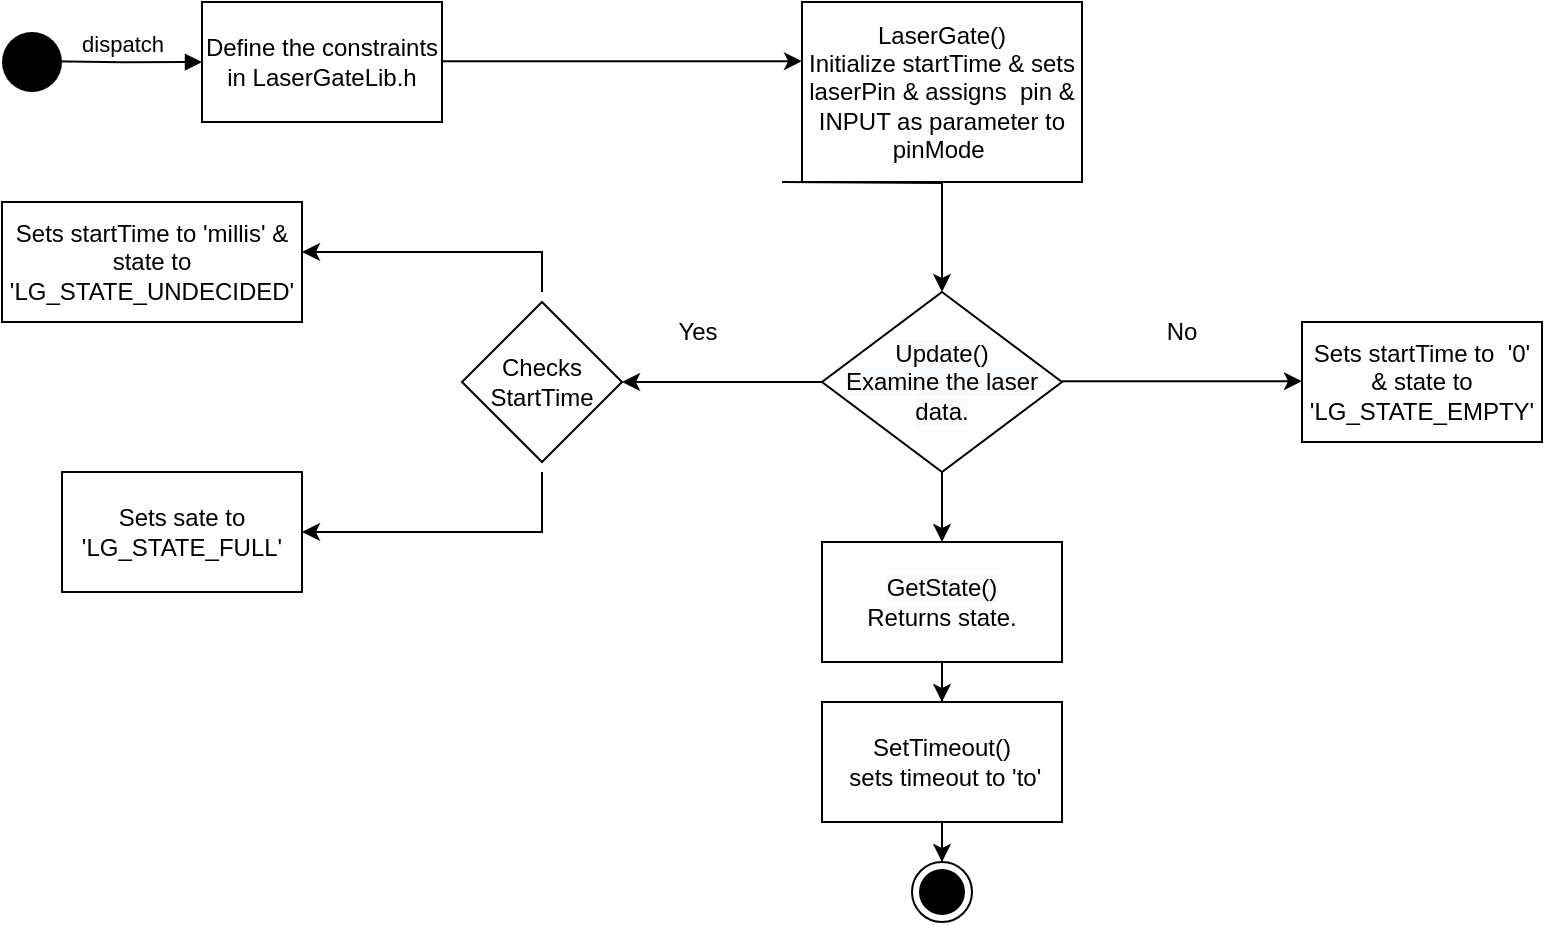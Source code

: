 <mxfile version="15.4.3" type="github">
  <diagram id="9764_bwMrohZAFbPmsWr" name="Page-1">
    <mxGraphModel dx="1422" dy="737" grid="1" gridSize="10" guides="1" tooltips="1" connect="1" arrows="1" fold="1" page="1" pageScale="1" pageWidth="3300" pageHeight="4681" math="0" shadow="0">
      <root>
        <mxCell id="0" />
        <mxCell id="1" parent="0" />
        <mxCell id="prRc7P51FGT5b40RzYyY-56" value="LaserGate()&lt;br&gt;Initialize startTime &amp;amp; sets laserPin &amp;amp; assigns&amp;nbsp; pin &amp;amp; INPUT as parameter to pinMode&amp;nbsp;" style="rounded=0;whiteSpace=wrap;html=1;" parent="1" vertex="1">
          <mxGeometry x="950" y="1840" width="140" height="90" as="geometry" />
        </mxCell>
        <mxCell id="prRc7P51FGT5b40RzYyY-57" value="Sets sate to &#39;LG_STATE_FULL&#39;" style="rounded=0;whiteSpace=wrap;html=1;" parent="1" vertex="1">
          <mxGeometry x="580" y="2075" width="120" height="60" as="geometry" />
        </mxCell>
        <mxCell id="kmB6eX4eZpZFCGpuayRA-4" style="edgeStyle=orthogonalEdgeStyle;rounded=0;orthogonalLoop=1;jettySize=auto;html=1;" edge="1" parent="1" source="prRc7P51FGT5b40RzYyY-58" target="prRc7P51FGT5b40RzYyY-63">
          <mxGeometry relative="1" as="geometry" />
        </mxCell>
        <mxCell id="prRc7P51FGT5b40RzYyY-58" value="&lt;span style=&quot;color: rgb(0 , 0 , 0) ; font-family: &amp;#34;helvetica&amp;#34; ; font-size: 12px ; font-style: normal ; font-weight: 400 ; letter-spacing: normal ; text-align: center ; text-indent: 0px ; text-transform: none ; word-spacing: 0px ; background-color: rgb(248 , 249 , 250) ; display: inline ; float: none&quot;&gt;GetState()&lt;br&gt;&lt;/span&gt;Returns state." style="rounded=0;whiteSpace=wrap;html=1;" parent="1" vertex="1">
          <mxGeometry x="960" y="2110" width="120" height="60" as="geometry" />
        </mxCell>
        <mxCell id="prRc7P51FGT5b40RzYyY-59" value="" style="endArrow=classic;html=1;rounded=0;edgeStyle=orthogonalEdgeStyle;entryX=0.5;entryY=0;entryDx=0;entryDy=0;" parent="1" target="prRc7P51FGT5b40RzYyY-62" edge="1">
          <mxGeometry width="50" height="50" relative="1" as="geometry">
            <mxPoint x="940" y="1930" as="sourcePoint" />
            <mxPoint x="939.58" y="2020.0" as="targetPoint" />
          </mxGeometry>
        </mxCell>
        <mxCell id="prRc7P51FGT5b40RzYyY-72" value="" style="edgeStyle=orthogonalEdgeStyle;rounded=0;orthogonalLoop=1;jettySize=auto;html=1;" parent="1" source="prRc7P51FGT5b40RzYyY-62" target="prRc7P51FGT5b40RzYyY-71" edge="1">
          <mxGeometry relative="1" as="geometry" />
        </mxCell>
        <mxCell id="kmB6eX4eZpZFCGpuayRA-3" style="edgeStyle=orthogonalEdgeStyle;rounded=0;orthogonalLoop=1;jettySize=auto;html=1;entryX=0.5;entryY=0;entryDx=0;entryDy=0;" edge="1" parent="1" source="prRc7P51FGT5b40RzYyY-62" target="prRc7P51FGT5b40RzYyY-58">
          <mxGeometry relative="1" as="geometry" />
        </mxCell>
        <mxCell id="prRc7P51FGT5b40RzYyY-62" value="&#xa;&#xa;&lt;span style=&quot;color: rgb(0, 0, 0); font-family: helvetica; font-size: 12px; font-style: normal; font-weight: 400; letter-spacing: normal; text-align: center; text-indent: 0px; text-transform: none; word-spacing: 0px; background-color: rgb(248, 249, 250); display: inline; float: none;&quot;&gt;Update()&lt;/span&gt;&lt;br style=&quot;color: rgb(0, 0, 0); font-family: helvetica; font-size: 12px; font-style: normal; font-weight: 400; letter-spacing: normal; text-align: center; text-indent: 0px; text-transform: none; word-spacing: 0px; background-color: rgb(248, 249, 250);&quot;&gt;&lt;span style=&quot;color: rgb(0, 0, 0); font-family: helvetica; font-size: 12px; font-style: normal; font-weight: 400; letter-spacing: normal; text-align: center; text-indent: 0px; text-transform: none; word-spacing: 0px; background-color: rgb(248, 249, 250); display: inline; float: none;&quot;&gt;Examine the laser data.&lt;/span&gt;&#xa;&#xa;" style="rhombus;whiteSpace=wrap;html=1;" parent="1" vertex="1">
          <mxGeometry x="960" y="1985" width="120" height="90" as="geometry" />
        </mxCell>
        <mxCell id="kmB6eX4eZpZFCGpuayRA-5" style="edgeStyle=orthogonalEdgeStyle;rounded=0;orthogonalLoop=1;jettySize=auto;html=1;entryX=0.5;entryY=0;entryDx=0;entryDy=0;" edge="1" parent="1" source="prRc7P51FGT5b40RzYyY-63" target="kmB6eX4eZpZFCGpuayRA-2">
          <mxGeometry relative="1" as="geometry" />
        </mxCell>
        <mxCell id="prRc7P51FGT5b40RzYyY-63" value="SetTimeout()&lt;br&gt;&amp;nbsp;sets timeout to &#39;to&#39;" style="rounded=0;whiteSpace=wrap;html=1;" parent="1" vertex="1">
          <mxGeometry x="960" y="2190" width="120" height="60" as="geometry" />
        </mxCell>
        <mxCell id="prRc7P51FGT5b40RzYyY-65" value="Define the constraints in LaserGateLib.h" style="rounded=0;whiteSpace=wrap;html=1;" parent="1" vertex="1">
          <mxGeometry x="650" y="1840" width="120" height="60" as="geometry" />
        </mxCell>
        <mxCell id="prRc7P51FGT5b40RzYyY-66" value="dispatch" style="html=1;verticalAlign=bottom;startArrow=oval;startFill=1;endArrow=block;startSize=8;rounded=0;edgeStyle=orthogonalEdgeStyle;entryX=0;entryY=0.5;entryDx=0;entryDy=0;" parent="1" target="prRc7P51FGT5b40RzYyY-65" edge="1">
          <mxGeometry width="60" relative="1" as="geometry">
            <mxPoint x="570" y="1869.58" as="sourcePoint" />
            <mxPoint x="630" y="1869.58" as="targetPoint" />
          </mxGeometry>
        </mxCell>
        <mxCell id="prRc7P51FGT5b40RzYyY-69" value="" style="endArrow=classic;html=1;rounded=0;edgeStyle=orthogonalEdgeStyle;" parent="1" edge="1">
          <mxGeometry width="50" height="50" relative="1" as="geometry">
            <mxPoint x="770" y="1869.58" as="sourcePoint" />
            <mxPoint x="950" y="1869.58" as="targetPoint" />
          </mxGeometry>
        </mxCell>
        <mxCell id="prRc7P51FGT5b40RzYyY-70" value="Sets startTime to &#39;millis&#39; &amp;amp; state to &#39;LG_STATE_UNDECIDED&#39;" style="rounded=0;whiteSpace=wrap;html=1;" parent="1" vertex="1">
          <mxGeometry x="550" y="1940" width="150" height="60" as="geometry" />
        </mxCell>
        <mxCell id="prRc7P51FGT5b40RzYyY-71" value="Checks StartTime" style="rhombus;whiteSpace=wrap;html=1;" parent="1" vertex="1">
          <mxGeometry x="780" y="1990" width="80" height="80" as="geometry" />
        </mxCell>
        <mxCell id="prRc7P51FGT5b40RzYyY-73" style="edgeStyle=orthogonalEdgeStyle;rounded=0;orthogonalLoop=1;jettySize=auto;html=1;exitX=0.5;exitY=1;exitDx=0;exitDy=0;" parent="1" source="prRc7P51FGT5b40RzYyY-70" target="prRc7P51FGT5b40RzYyY-70" edge="1">
          <mxGeometry relative="1" as="geometry" />
        </mxCell>
        <mxCell id="prRc7P51FGT5b40RzYyY-74" value="Yes" style="text;html=1;strokeColor=none;fillColor=none;align=center;verticalAlign=middle;whiteSpace=wrap;rounded=0;" parent="1" vertex="1">
          <mxGeometry x="868" y="1990" width="60" height="30" as="geometry" />
        </mxCell>
        <mxCell id="prRc7P51FGT5b40RzYyY-75" value="Sets startTime to&amp;nbsp; &#39;0&#39; &amp;amp; state to &#39;LG_STATE_EMPTY&#39;" style="rounded=0;whiteSpace=wrap;html=1;" parent="1" vertex="1">
          <mxGeometry x="1200" y="2000" width="120" height="60" as="geometry" />
        </mxCell>
        <mxCell id="prRc7P51FGT5b40RzYyY-76" value="" style="edgeStyle=segmentEdgeStyle;endArrow=classic;html=1;rounded=0;entryX=0;entryY=0.5;entryDx=0;entryDy=0;" parent="1" target="prRc7P51FGT5b40RzYyY-75" edge="1">
          <mxGeometry width="50" height="50" relative="1" as="geometry">
            <mxPoint x="1080" y="2029.58" as="sourcePoint" />
            <mxPoint x="1170" y="2029.58" as="targetPoint" />
          </mxGeometry>
        </mxCell>
        <mxCell id="prRc7P51FGT5b40RzYyY-77" value="No" style="text;html=1;strokeColor=none;fillColor=none;align=center;verticalAlign=middle;whiteSpace=wrap;rounded=0;" parent="1" vertex="1">
          <mxGeometry x="1110" y="1990" width="60" height="30" as="geometry" />
        </mxCell>
        <mxCell id="prRc7P51FGT5b40RzYyY-80" value="" style="edgeStyle=segmentEdgeStyle;endArrow=classic;html=1;rounded=0;" parent="1" edge="1">
          <mxGeometry width="50" height="50" relative="1" as="geometry">
            <mxPoint x="820" y="1985" as="sourcePoint" />
            <mxPoint x="700" y="1965" as="targetPoint" />
            <Array as="points">
              <mxPoint x="810" y="1965" />
              <mxPoint x="810" y="1965" />
            </Array>
          </mxGeometry>
        </mxCell>
        <mxCell id="prRc7P51FGT5b40RzYyY-81" value="" style="edgeStyle=segmentEdgeStyle;endArrow=classic;html=1;rounded=0;entryX=1;entryY=0.5;entryDx=0;entryDy=0;" parent="1" target="prRc7P51FGT5b40RzYyY-57" edge="1">
          <mxGeometry width="50" height="50" relative="1" as="geometry">
            <mxPoint x="820" y="2075" as="sourcePoint" />
            <mxPoint x="710" y="2105" as="targetPoint" />
            <Array as="points">
              <mxPoint x="820" y="2105" />
            </Array>
          </mxGeometry>
        </mxCell>
        <mxCell id="kmB6eX4eZpZFCGpuayRA-1" value="" style="ellipse;fillColor=#000000;strokeColor=none;" vertex="1" parent="1">
          <mxGeometry x="550" y="1855" width="30" height="30" as="geometry" />
        </mxCell>
        <mxCell id="kmB6eX4eZpZFCGpuayRA-2" value="" style="ellipse;html=1;shape=endState;fillColor=#000000;strokeColor=#000000;" vertex="1" parent="1">
          <mxGeometry x="1005" y="2270" width="30" height="30" as="geometry" />
        </mxCell>
      </root>
    </mxGraphModel>
  </diagram>
</mxfile>

